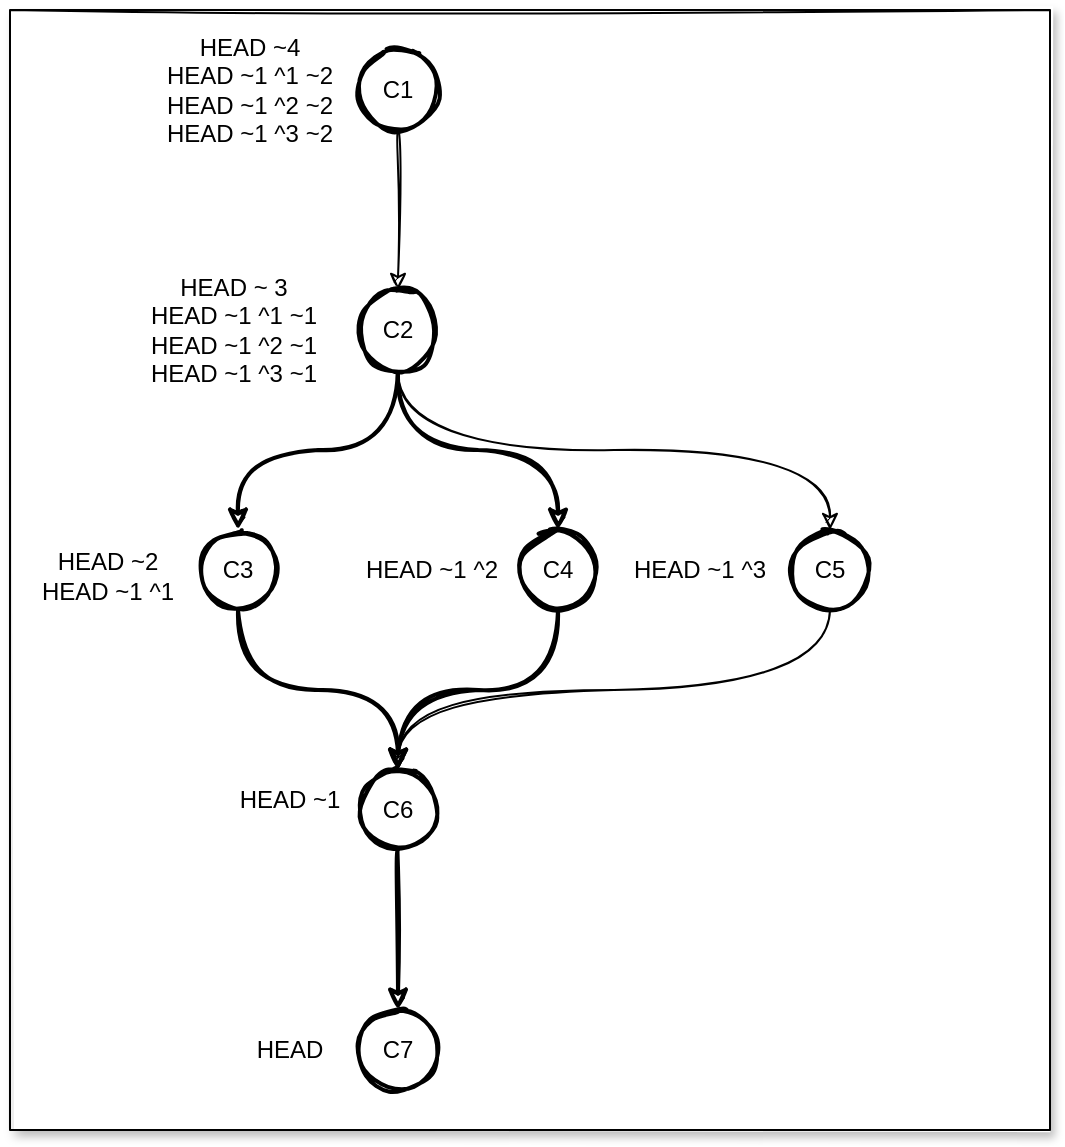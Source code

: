 <mxfile version="16.2.4" type="github">
  <diagram id="mnRflqDCTNff9czmcz0Y" name="Page-1">
    <mxGraphModel dx="1102" dy="882" grid="1" gridSize="10" guides="1" tooltips="1" connect="1" arrows="1" fold="1" page="1" pageScale="1" pageWidth="850" pageHeight="1100" math="0" shadow="0">
      <root>
        <mxCell id="0" />
        <mxCell id="1" parent="0" />
        <mxCell id="L4hd8jyMJO1TPTBA7iKi-42" value="" style="whiteSpace=wrap;html=1;shadow=1;fillStyle=auto;sketch=1;" vertex="1" parent="1">
          <mxGeometry x="10" y="20" width="520" height="560" as="geometry" />
        </mxCell>
        <mxCell id="L4hd8jyMJO1TPTBA7iKi-6" value="" style="edgeStyle=orthogonalEdgeStyle;orthogonalLoop=1;jettySize=auto;html=1;exitX=0.5;exitY=1;exitDx=0;exitDy=0;sketch=1;curved=1;" edge="1" parent="1" source="L4hd8jyMJO1TPTBA7iKi-16" target="L4hd8jyMJO1TPTBA7iKi-5">
          <mxGeometry relative="1" as="geometry">
            <mxPoint x="204" y="80" as="sourcePoint" />
          </mxGeometry>
        </mxCell>
        <mxCell id="L4hd8jyMJO1TPTBA7iKi-8" value="" style="edgeStyle=orthogonalEdgeStyle;orthogonalLoop=1;jettySize=auto;html=1;exitX=0.5;exitY=1;exitDx=0;exitDy=0;entryX=0.5;entryY=0;entryDx=0;entryDy=0;strokeWidth=2;sketch=1;curved=1;" edge="1" parent="1" source="L4hd8jyMJO1TPTBA7iKi-5" target="L4hd8jyMJO1TPTBA7iKi-9">
          <mxGeometry relative="1" as="geometry" />
        </mxCell>
        <mxCell id="L4hd8jyMJO1TPTBA7iKi-10" style="edgeStyle=orthogonalEdgeStyle;orthogonalLoop=1;jettySize=auto;html=1;entryX=0.5;entryY=0;entryDx=0;entryDy=0;exitX=0.5;exitY=1;exitDx=0;exitDy=0;strokeWidth=2;sketch=1;curved=1;" edge="1" parent="1" source="L4hd8jyMJO1TPTBA7iKi-5" target="L4hd8jyMJO1TPTBA7iKi-7">
          <mxGeometry relative="1" as="geometry" />
        </mxCell>
        <mxCell id="L4hd8jyMJO1TPTBA7iKi-41" style="edgeStyle=orthogonalEdgeStyle;orthogonalLoop=1;jettySize=auto;html=1;entryX=0.5;entryY=0;entryDx=0;entryDy=0;exitX=0.5;exitY=1;exitDx=0;exitDy=0;sketch=1;curved=1;" edge="1" parent="1" source="L4hd8jyMJO1TPTBA7iKi-5" target="L4hd8jyMJO1TPTBA7iKi-38">
          <mxGeometry relative="1" as="geometry" />
        </mxCell>
        <mxCell id="L4hd8jyMJO1TPTBA7iKi-5" value="C2" style="ellipse;whiteSpace=wrap;html=1;aspect=fixed;strokeWidth=2;shadow=0;sketch=1;" vertex="1" parent="1">
          <mxGeometry x="184" y="160" width="40" height="40" as="geometry" />
        </mxCell>
        <mxCell id="L4hd8jyMJO1TPTBA7iKi-12" value="" style="edgeStyle=orthogonalEdgeStyle;orthogonalLoop=1;jettySize=auto;html=1;exitX=0.5;exitY=1;exitDx=0;exitDy=0;strokeWidth=2;sketch=1;curved=1;" edge="1" parent="1" source="L4hd8jyMJO1TPTBA7iKi-7" target="L4hd8jyMJO1TPTBA7iKi-11">
          <mxGeometry relative="1" as="geometry" />
        </mxCell>
        <mxCell id="L4hd8jyMJO1TPTBA7iKi-7" value="C3" style="ellipse;whiteSpace=wrap;html=1;aspect=fixed;strokeWidth=2;sketch=1;" vertex="1" parent="1">
          <mxGeometry x="104" y="280" width="40" height="40" as="geometry" />
        </mxCell>
        <mxCell id="L4hd8jyMJO1TPTBA7iKi-13" style="edgeStyle=orthogonalEdgeStyle;orthogonalLoop=1;jettySize=auto;html=1;exitX=0.5;exitY=1;exitDx=0;exitDy=0;strokeWidth=2;sketch=1;curved=1;" edge="1" parent="1" source="L4hd8jyMJO1TPTBA7iKi-9">
          <mxGeometry relative="1" as="geometry">
            <mxPoint x="204" y="400" as="targetPoint" />
          </mxGeometry>
        </mxCell>
        <mxCell id="L4hd8jyMJO1TPTBA7iKi-9" value="C4" style="ellipse;whiteSpace=wrap;html=1;aspect=fixed;strokeWidth=2;sketch=1;" vertex="1" parent="1">
          <mxGeometry x="264" y="280" width="40" height="40" as="geometry" />
        </mxCell>
        <mxCell id="L4hd8jyMJO1TPTBA7iKi-15" value="" style="edgeStyle=orthogonalEdgeStyle;orthogonalLoop=1;jettySize=auto;html=1;strokeWidth=2;sketch=1;curved=1;" edge="1" parent="1" source="L4hd8jyMJO1TPTBA7iKi-11" target="L4hd8jyMJO1TPTBA7iKi-14">
          <mxGeometry relative="1" as="geometry" />
        </mxCell>
        <mxCell id="L4hd8jyMJO1TPTBA7iKi-11" value="C6" style="ellipse;whiteSpace=wrap;html=1;aspect=fixed;strokeWidth=2;sketch=1;" vertex="1" parent="1">
          <mxGeometry x="184" y="400" width="40" height="40" as="geometry" />
        </mxCell>
        <mxCell id="L4hd8jyMJO1TPTBA7iKi-14" value="C7" style="ellipse;whiteSpace=wrap;html=1;aspect=fixed;strokeWidth=2;sketch=1;" vertex="1" parent="1">
          <mxGeometry x="184" y="520" width="40" height="40" as="geometry" />
        </mxCell>
        <mxCell id="L4hd8jyMJO1TPTBA7iKi-16" value="C1" style="ellipse;whiteSpace=wrap;html=1;aspect=fixed;strokeWidth=2;shadow=0;sketch=1;" vertex="1" parent="1">
          <mxGeometry x="184" y="40" width="40" height="40" as="geometry" />
        </mxCell>
        <mxCell id="L4hd8jyMJO1TPTBA7iKi-23" value="HEAD" style="text;html=1;strokeColor=none;fillColor=none;align=center;verticalAlign=middle;whiteSpace=wrap;sketch=1;" vertex="1" parent="1">
          <mxGeometry x="120" y="525" width="60" height="30" as="geometry" />
        </mxCell>
        <mxCell id="L4hd8jyMJO1TPTBA7iKi-24" value="HEAD ~1" style="text;html=1;strokeColor=none;fillColor=none;align=center;verticalAlign=middle;whiteSpace=wrap;sketch=1;" vertex="1" parent="1">
          <mxGeometry x="120" y="400" width="60" height="30" as="geometry" />
        </mxCell>
        <mxCell id="L4hd8jyMJO1TPTBA7iKi-25" value="HEAD ~2&lt;br&gt;HEAD ~1 ^1" style="text;html=1;strokeColor=none;fillColor=none;align=center;verticalAlign=middle;whiteSpace=wrap;sketch=1;" vertex="1" parent="1">
          <mxGeometry x="14" y="285" width="90" height="35" as="geometry" />
        </mxCell>
        <mxCell id="L4hd8jyMJO1TPTBA7iKi-26" value="HEAD ~1 ^2" style="text;html=1;strokeColor=none;fillColor=none;align=center;verticalAlign=middle;whiteSpace=wrap;sketch=1;" vertex="1" parent="1">
          <mxGeometry x="184" y="285" width="74" height="30" as="geometry" />
        </mxCell>
        <mxCell id="L4hd8jyMJO1TPTBA7iKi-27" value="HEAD ~ 3&lt;br&gt;HEAD ~1 ^1 ~1&lt;br&gt;HEAD ~1 ^2 ~1&lt;br&gt;HEAD ~1 ^3 ~1" style="text;html=1;strokeColor=none;fillColor=none;align=center;verticalAlign=middle;whiteSpace=wrap;sketch=1;" vertex="1" parent="1">
          <mxGeometry x="70" y="150" width="104" height="60" as="geometry" />
        </mxCell>
        <mxCell id="L4hd8jyMJO1TPTBA7iKi-29" value="HEAD ~4&lt;br&gt;HEAD ~1 ^1 ~2&lt;br&gt;HEAD ~1 ^2 ~2&lt;br&gt;HEAD ~1 ^3 ~2" style="text;html=1;strokeColor=none;fillColor=none;align=center;verticalAlign=middle;whiteSpace=wrap;sketch=1;" vertex="1" parent="1">
          <mxGeometry x="80" y="30" width="100" height="60" as="geometry" />
        </mxCell>
        <mxCell id="L4hd8jyMJO1TPTBA7iKi-40" style="edgeStyle=orthogonalEdgeStyle;orthogonalLoop=1;jettySize=auto;html=1;entryX=0.5;entryY=0;entryDx=0;entryDy=0;sketch=1;curved=1;" edge="1" parent="1" source="L4hd8jyMJO1TPTBA7iKi-38" target="L4hd8jyMJO1TPTBA7iKi-11">
          <mxGeometry relative="1" as="geometry">
            <Array as="points">
              <mxPoint x="420" y="360" />
              <mxPoint x="204" y="360" />
            </Array>
          </mxGeometry>
        </mxCell>
        <mxCell id="L4hd8jyMJO1TPTBA7iKi-38" value="C5" style="ellipse;whiteSpace=wrap;html=1;aspect=fixed;strokeWidth=2;sketch=1;" vertex="1" parent="1">
          <mxGeometry x="400" y="280" width="40" height="40" as="geometry" />
        </mxCell>
        <mxCell id="L4hd8jyMJO1TPTBA7iKi-39" value="HEAD ~1 ^3" style="text;html=1;strokeColor=none;fillColor=none;align=center;verticalAlign=middle;whiteSpace=wrap;sketch=1;" vertex="1" parent="1">
          <mxGeometry x="320" y="285" width="70" height="30" as="geometry" />
        </mxCell>
      </root>
    </mxGraphModel>
  </diagram>
</mxfile>
